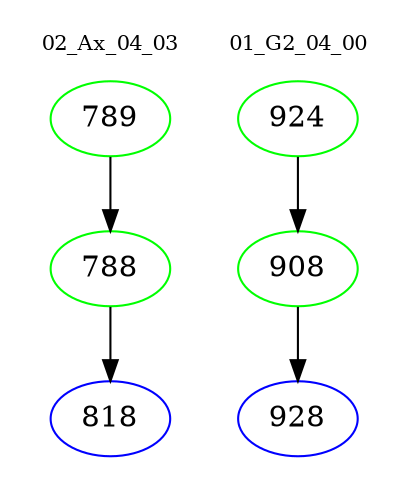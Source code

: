 digraph{
subgraph cluster_0 {
color = white
label = "02_Ax_04_03";
fontsize=10;
T0_789 [label="789", color="green"]
T0_789 -> T0_788 [color="black"]
T0_788 [label="788", color="green"]
T0_788 -> T0_818 [color="black"]
T0_818 [label="818", color="blue"]
}
subgraph cluster_1 {
color = white
label = "01_G2_04_00";
fontsize=10;
T1_924 [label="924", color="green"]
T1_924 -> T1_908 [color="black"]
T1_908 [label="908", color="green"]
T1_908 -> T1_928 [color="black"]
T1_928 [label="928", color="blue"]
}
}
